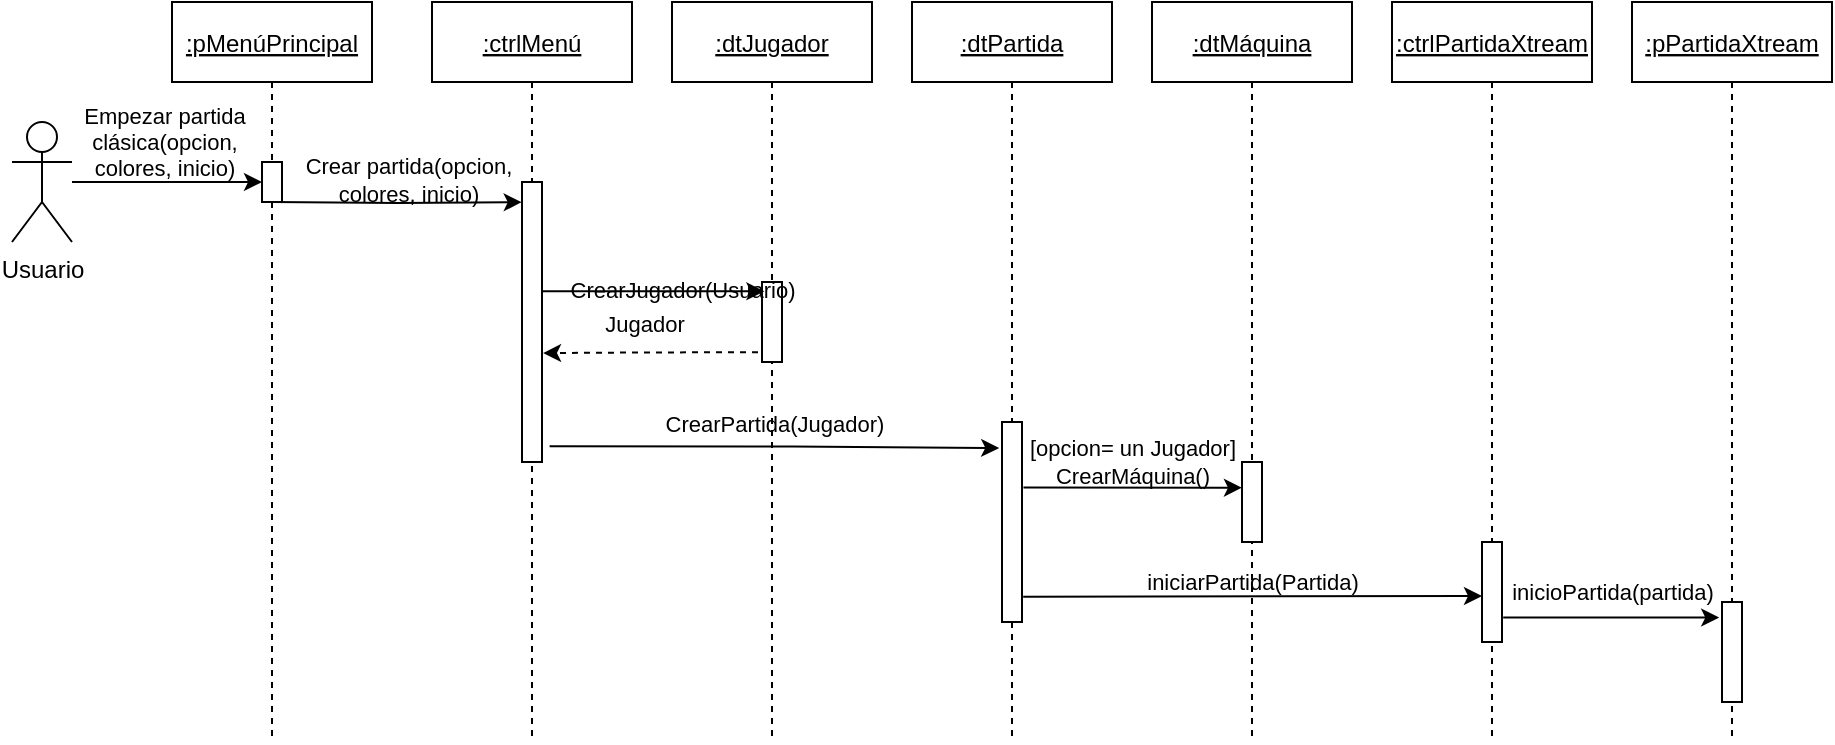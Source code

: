 <mxfile version="13.7.9" type="device"><diagram id="80oy19lRV7k8qetXG6YY" name="Página-1"><mxGraphModel dx="1024" dy="592" grid="1" gridSize="10" guides="1" tooltips="1" connect="1" arrows="1" fold="1" page="1" pageScale="1" pageWidth="1100" pageHeight="850" math="0" shadow="0"><root><mxCell id="0"/><mxCell id="1" parent="0"/><mxCell id="CDr1LMSoeQDLhpoBmlcs-1" value=":ctrlMenú" style="shape=umlLifeline;perimeter=lifelinePerimeter;container=1;collapsible=0;recursiveResize=0;rounded=0;shadow=0;strokeWidth=1;fontStyle=4" vertex="1" parent="1"><mxGeometry x="430" y="50" width="100" height="370" as="geometry"/></mxCell><mxCell id="CDr1LMSoeQDLhpoBmlcs-2" value="" style="points=[];perimeter=orthogonalPerimeter;rounded=0;shadow=0;strokeWidth=1;" vertex="1" parent="CDr1LMSoeQDLhpoBmlcs-1"><mxGeometry x="45" y="90" width="10" height="140" as="geometry"/></mxCell><mxCell id="CDr1LMSoeQDLhpoBmlcs-3" value=":pMenúPrincipal" style="shape=umlLifeline;perimeter=lifelinePerimeter;container=1;collapsible=0;recursiveResize=0;rounded=0;shadow=0;strokeWidth=1;fontStyle=4" vertex="1" parent="1"><mxGeometry x="300" y="50" width="100" height="370" as="geometry"/></mxCell><mxCell id="CDr1LMSoeQDLhpoBmlcs-4" value="" style="points=[];perimeter=orthogonalPerimeter;rounded=0;shadow=0;strokeWidth=1;" vertex="1" parent="CDr1LMSoeQDLhpoBmlcs-3"><mxGeometry x="45" y="80" width="10" height="20" as="geometry"/></mxCell><mxCell id="CDr1LMSoeQDLhpoBmlcs-5" value="Empezar partida &lt;br&gt;clásica(opcion,&lt;br&gt;colores, inicio)" style="edgeStyle=orthogonalEdgeStyle;rounded=0;orthogonalLoop=1;jettySize=auto;html=1;labelBackgroundColor=none;" edge="1" parent="1" source="CDr1LMSoeQDLhpoBmlcs-6" target="CDr1LMSoeQDLhpoBmlcs-4"><mxGeometry x="-0.027" y="20" relative="1" as="geometry"><mxPoint as="offset"/></mxGeometry></mxCell><mxCell id="CDr1LMSoeQDLhpoBmlcs-6" value="Usuario" style="shape=umlActor;verticalLabelPosition=bottom;verticalAlign=top;html=1;" vertex="1" parent="1"><mxGeometry x="220" y="110" width="30" height="60" as="geometry"/></mxCell><mxCell id="CDr1LMSoeQDLhpoBmlcs-7" value=":dtPartida" style="shape=umlLifeline;perimeter=lifelinePerimeter;container=1;collapsible=0;recursiveResize=0;rounded=0;shadow=0;strokeWidth=1;fontStyle=4" vertex="1" parent="1"><mxGeometry x="670" y="50" width="100" height="370" as="geometry"/></mxCell><mxCell id="CDr1LMSoeQDLhpoBmlcs-8" value="" style="points=[];perimeter=orthogonalPerimeter;rounded=0;shadow=0;strokeWidth=1;" vertex="1" parent="CDr1LMSoeQDLhpoBmlcs-7"><mxGeometry x="45" y="210" width="10" height="100" as="geometry"/></mxCell><mxCell id="CDr1LMSoeQDLhpoBmlcs-9" value=":dtJugador" style="shape=umlLifeline;perimeter=lifelinePerimeter;container=1;collapsible=0;recursiveResize=0;rounded=0;shadow=0;strokeWidth=1;fontStyle=4" vertex="1" parent="1"><mxGeometry x="550" y="50" width="100" height="370" as="geometry"/></mxCell><mxCell id="CDr1LMSoeQDLhpoBmlcs-10" value="" style="points=[];perimeter=orthogonalPerimeter;rounded=0;shadow=0;strokeWidth=1;" vertex="1" parent="CDr1LMSoeQDLhpoBmlcs-9"><mxGeometry x="45" y="140" width="10" height="40" as="geometry"/></mxCell><mxCell id="CDr1LMSoeQDLhpoBmlcs-11" value=":dtMáquina" style="shape=umlLifeline;perimeter=lifelinePerimeter;container=1;collapsible=0;recursiveResize=0;rounded=0;shadow=0;strokeWidth=1;fontStyle=4" vertex="1" parent="1"><mxGeometry x="790" y="50" width="100" height="370" as="geometry"/></mxCell><mxCell id="CDr1LMSoeQDLhpoBmlcs-12" value="" style="points=[];perimeter=orthogonalPerimeter;rounded=0;shadow=0;strokeWidth=1;" vertex="1" parent="CDr1LMSoeQDLhpoBmlcs-11"><mxGeometry x="45" y="230" width="10" height="40" as="geometry"/></mxCell><mxCell id="CDr1LMSoeQDLhpoBmlcs-13" value="Crear partida(opcion,&lt;br&gt;colores, inicio)" style="edgeStyle=orthogonalEdgeStyle;rounded=0;orthogonalLoop=1;jettySize=auto;html=1;labelBackgroundColor=none;entryX=-0.014;entryY=0.072;entryDx=0;entryDy=0;entryPerimeter=0;" edge="1" parent="1" target="CDr1LMSoeQDLhpoBmlcs-2"><mxGeometry x="0.084" y="11" relative="1" as="geometry"><mxPoint x="350" y="150" as="sourcePoint"/><mxPoint as="offset"/></mxGeometry></mxCell><mxCell id="CDr1LMSoeQDLhpoBmlcs-14" value="CrearJugador(Usuario)" style="edgeStyle=orthogonalEdgeStyle;rounded=0;orthogonalLoop=1;jettySize=auto;html=1;labelBackgroundColor=none;exitX=0.976;exitY=0.39;exitDx=0;exitDy=0;exitPerimeter=0;entryX=0.12;entryY=0.117;entryDx=0;entryDy=0;entryPerimeter=0;" edge="1" parent="1" source="CDr1LMSoeQDLhpoBmlcs-2" target="CDr1LMSoeQDLhpoBmlcs-10"><mxGeometry x="-0.011" y="15" relative="1" as="geometry"><mxPoint x="750" y="195" as="targetPoint"/><mxPoint as="offset"/></mxGeometry></mxCell><mxCell id="CDr1LMSoeQDLhpoBmlcs-15" value="Jugador" style="edgeStyle=orthogonalEdgeStyle;rounded=0;orthogonalLoop=1;jettySize=auto;html=1;labelBackgroundColor=none;exitX=-0.2;exitY=0.879;exitDx=0;exitDy=0;exitPerimeter=0;entryX=1.052;entryY=0.611;entryDx=0;entryDy=0;entryPerimeter=0;dashed=1;" edge="1" parent="1" source="CDr1LMSoeQDLhpoBmlcs-10" target="CDr1LMSoeQDLhpoBmlcs-2"><mxGeometry x="0.058" y="-15" relative="1" as="geometry"><mxPoint as="offset"/></mxGeometry></mxCell><mxCell id="CDr1LMSoeQDLhpoBmlcs-16" value="CrearPartida(Jugador)" style="endArrow=classic;html=1;labelBackgroundColor=none;entryX=-0.14;entryY=0.13;entryDx=0;entryDy=0;entryPerimeter=0;edgeStyle=orthogonalEdgeStyle;exitX=1.38;exitY=0.944;exitDx=0;exitDy=0;exitPerimeter=0;" edge="1" parent="1" source="CDr1LMSoeQDLhpoBmlcs-2" target="CDr1LMSoeQDLhpoBmlcs-8"><mxGeometry x="0.002" y="12" width="50" height="50" relative="1" as="geometry"><mxPoint x="546" y="272" as="sourcePoint"/><mxPoint x="680" y="310" as="targetPoint"/><mxPoint as="offset"/></mxGeometry></mxCell><mxCell id="CDr1LMSoeQDLhpoBmlcs-17" value=":ctrlPartidaXtream" style="shape=umlLifeline;perimeter=lifelinePerimeter;container=1;collapsible=0;recursiveResize=0;rounded=0;shadow=0;strokeWidth=1;fontStyle=4" vertex="1" parent="1"><mxGeometry x="910" y="50" width="100" height="370" as="geometry"/></mxCell><mxCell id="CDr1LMSoeQDLhpoBmlcs-18" value="" style="points=[];perimeter=orthogonalPerimeter;rounded=0;shadow=0;strokeWidth=1;" vertex="1" parent="CDr1LMSoeQDLhpoBmlcs-17"><mxGeometry x="45" y="270" width="10" height="50" as="geometry"/></mxCell><mxCell id="CDr1LMSoeQDLhpoBmlcs-19" value="[opcion= un Jugador]&lt;br&gt;CrearMáquina()" style="edgeStyle=orthogonalEdgeStyle;rounded=0;orthogonalLoop=1;jettySize=auto;html=1;entryX=-0.003;entryY=0.321;entryDx=0;entryDy=0;entryPerimeter=0;labelBackgroundColor=none;exitX=1.072;exitY=0.328;exitDx=0;exitDy=0;exitPerimeter=0;" edge="1" parent="1" source="CDr1LMSoeQDLhpoBmlcs-8" target="CDr1LMSoeQDLhpoBmlcs-12"><mxGeometry x="-0.006" y="13" relative="1" as="geometry"><mxPoint as="offset"/></mxGeometry></mxCell><mxCell id="CDr1LMSoeQDLhpoBmlcs-20" value="iniciarPartida(Partida)" style="edgeStyle=orthogonalEdgeStyle;rounded=0;orthogonalLoop=1;jettySize=auto;html=1;labelBackgroundColor=none;exitX=1.06;exitY=0.874;exitDx=0;exitDy=0;exitPerimeter=0;" edge="1" parent="1" source="CDr1LMSoeQDLhpoBmlcs-8"><mxGeometry x="-0.003" y="7" relative="1" as="geometry"><mxPoint x="730" y="347" as="sourcePoint"/><mxPoint x="955" y="347" as="targetPoint"/><Array as="points"><mxPoint x="955" y="347"/></Array><mxPoint as="offset"/></mxGeometry></mxCell><mxCell id="CDr1LMSoeQDLhpoBmlcs-21" value=":pPartidaXtream" style="shape=umlLifeline;perimeter=lifelinePerimeter;container=1;collapsible=0;recursiveResize=0;rounded=0;shadow=0;strokeWidth=1;fontStyle=4" vertex="1" parent="1"><mxGeometry x="1030" y="50" width="100" height="370" as="geometry"/></mxCell><mxCell id="CDr1LMSoeQDLhpoBmlcs-22" value="" style="points=[];perimeter=orthogonalPerimeter;rounded=0;shadow=0;strokeWidth=1;" vertex="1" parent="CDr1LMSoeQDLhpoBmlcs-21"><mxGeometry x="45" y="300" width="10" height="50" as="geometry"/></mxCell><mxCell id="CDr1LMSoeQDLhpoBmlcs-23" value="inicioPartida(partida)" style="edgeStyle=orthogonalEdgeStyle;rounded=0;orthogonalLoop=1;jettySize=auto;html=1;entryX=-0.14;entryY=0.156;entryDx=0;entryDy=0;entryPerimeter=0;labelBackgroundColor=none;exitX=1.06;exitY=0.756;exitDx=0;exitDy=0;exitPerimeter=0;" edge="1" parent="1" source="CDr1LMSoeQDLhpoBmlcs-18" target="CDr1LMSoeQDLhpoBmlcs-22"><mxGeometry x="0.007" y="13" relative="1" as="geometry"><mxPoint as="offset"/></mxGeometry></mxCell></root></mxGraphModel></diagram></mxfile>